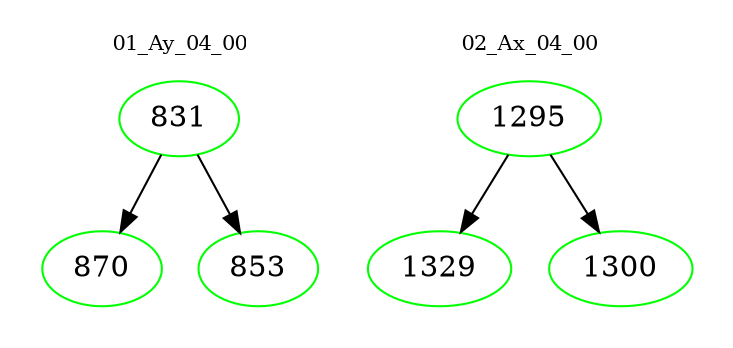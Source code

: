 digraph{
subgraph cluster_0 {
color = white
label = "01_Ay_04_00";
fontsize=10;
T0_831 [label="831", color="green"]
T0_831 -> T0_870 [color="black"]
T0_870 [label="870", color="green"]
T0_831 -> T0_853 [color="black"]
T0_853 [label="853", color="green"]
}
subgraph cluster_1 {
color = white
label = "02_Ax_04_00";
fontsize=10;
T1_1295 [label="1295", color="green"]
T1_1295 -> T1_1329 [color="black"]
T1_1329 [label="1329", color="green"]
T1_1295 -> T1_1300 [color="black"]
T1_1300 [label="1300", color="green"]
}
}
